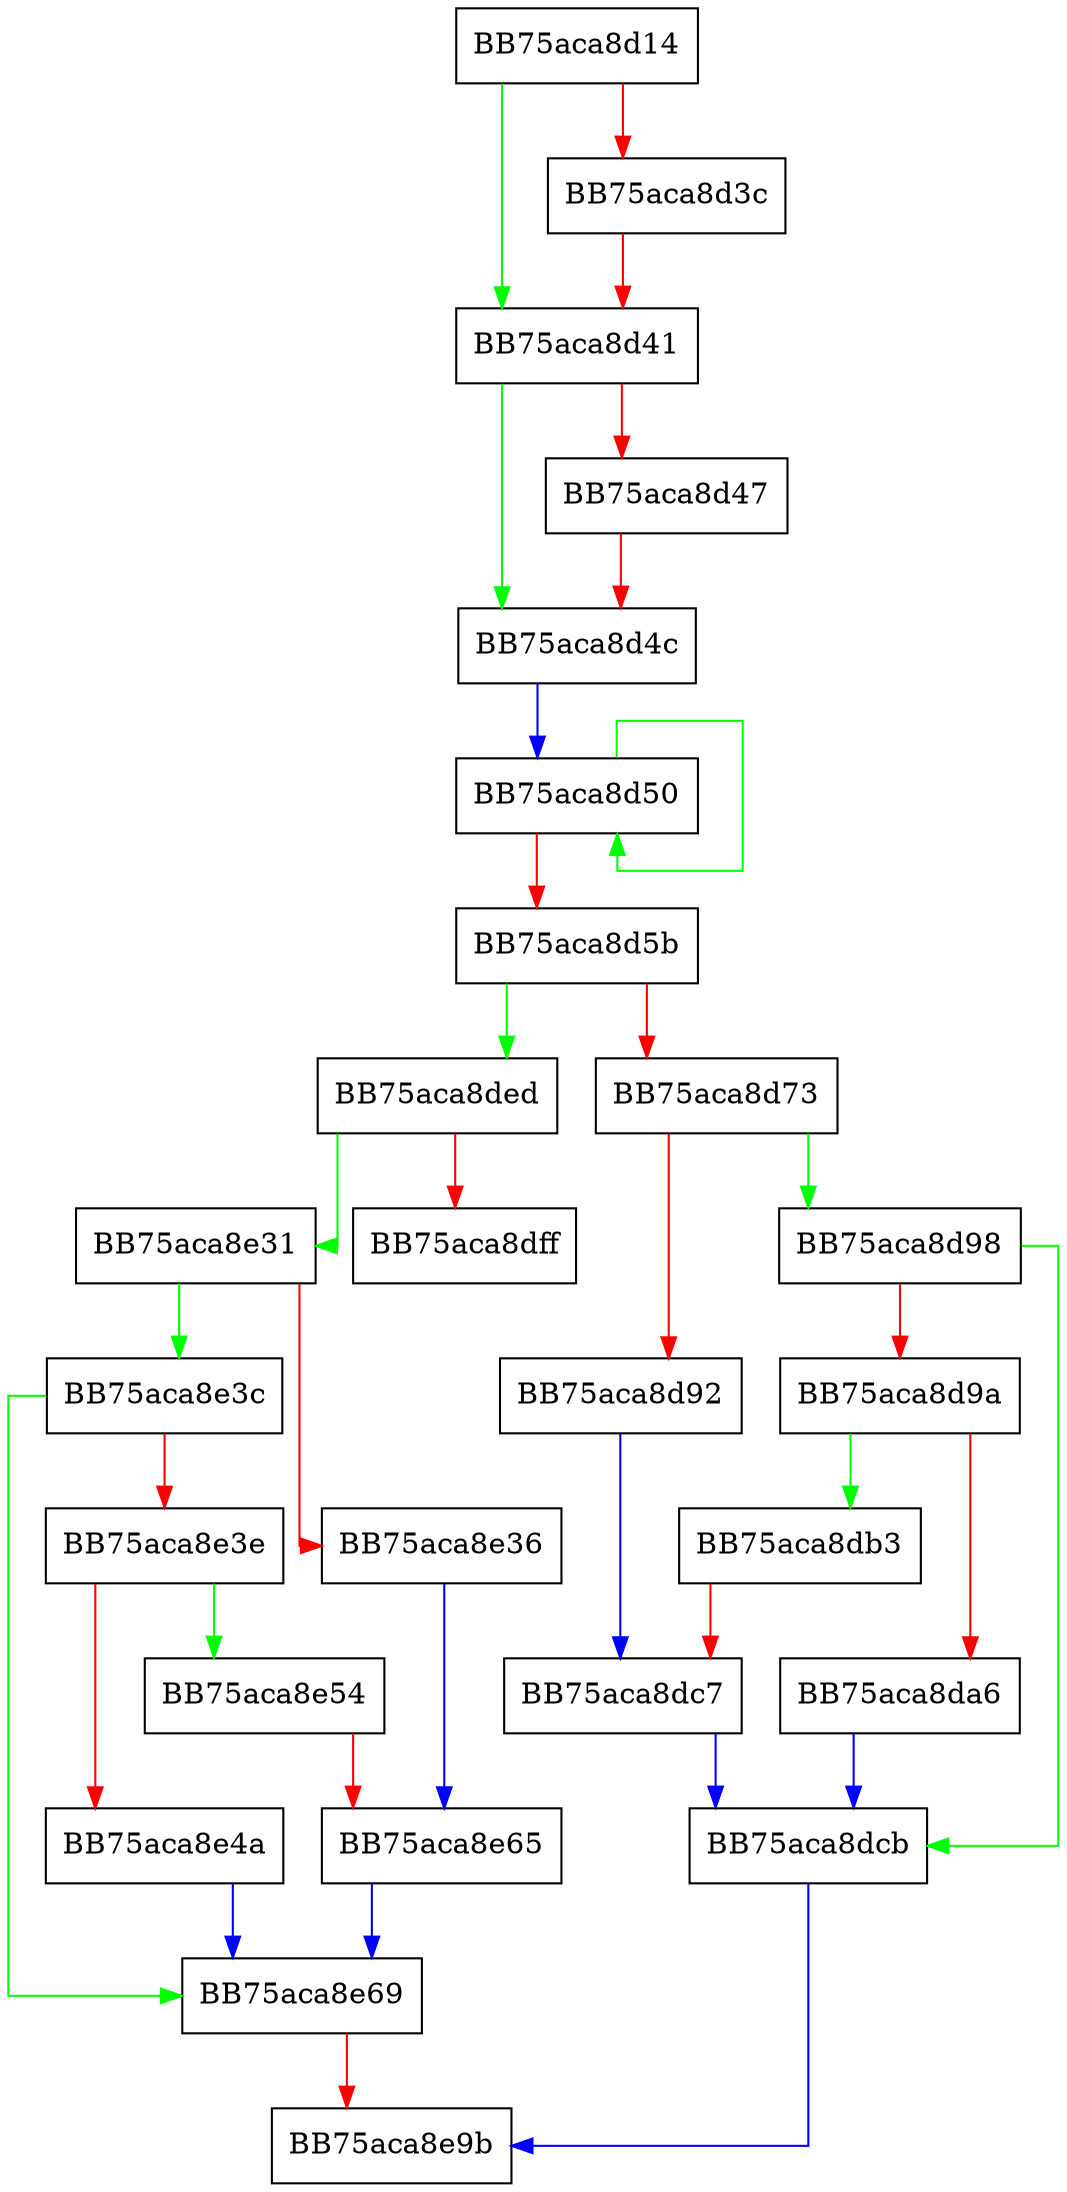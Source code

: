 digraph AddComponent {
  node [shape="box"];
  graph [splines=ortho];
  BB75aca8d14 -> BB75aca8d41 [color="green"];
  BB75aca8d14 -> BB75aca8d3c [color="red"];
  BB75aca8d3c -> BB75aca8d41 [color="red"];
  BB75aca8d41 -> BB75aca8d4c [color="green"];
  BB75aca8d41 -> BB75aca8d47 [color="red"];
  BB75aca8d47 -> BB75aca8d4c [color="red"];
  BB75aca8d4c -> BB75aca8d50 [color="blue"];
  BB75aca8d50 -> BB75aca8d50 [color="green"];
  BB75aca8d50 -> BB75aca8d5b [color="red"];
  BB75aca8d5b -> BB75aca8ded [color="green"];
  BB75aca8d5b -> BB75aca8d73 [color="red"];
  BB75aca8d73 -> BB75aca8d98 [color="green"];
  BB75aca8d73 -> BB75aca8d92 [color="red"];
  BB75aca8d92 -> BB75aca8dc7 [color="blue"];
  BB75aca8d98 -> BB75aca8dcb [color="green"];
  BB75aca8d98 -> BB75aca8d9a [color="red"];
  BB75aca8d9a -> BB75aca8db3 [color="green"];
  BB75aca8d9a -> BB75aca8da6 [color="red"];
  BB75aca8da6 -> BB75aca8dcb [color="blue"];
  BB75aca8db3 -> BB75aca8dc7 [color="red"];
  BB75aca8dc7 -> BB75aca8dcb [color="blue"];
  BB75aca8dcb -> BB75aca8e9b [color="blue"];
  BB75aca8ded -> BB75aca8e31 [color="green"];
  BB75aca8ded -> BB75aca8dff [color="red"];
  BB75aca8e31 -> BB75aca8e3c [color="green"];
  BB75aca8e31 -> BB75aca8e36 [color="red"];
  BB75aca8e36 -> BB75aca8e65 [color="blue"];
  BB75aca8e3c -> BB75aca8e69 [color="green"];
  BB75aca8e3c -> BB75aca8e3e [color="red"];
  BB75aca8e3e -> BB75aca8e54 [color="green"];
  BB75aca8e3e -> BB75aca8e4a [color="red"];
  BB75aca8e4a -> BB75aca8e69 [color="blue"];
  BB75aca8e54 -> BB75aca8e65 [color="red"];
  BB75aca8e65 -> BB75aca8e69 [color="blue"];
  BB75aca8e69 -> BB75aca8e9b [color="red"];
}